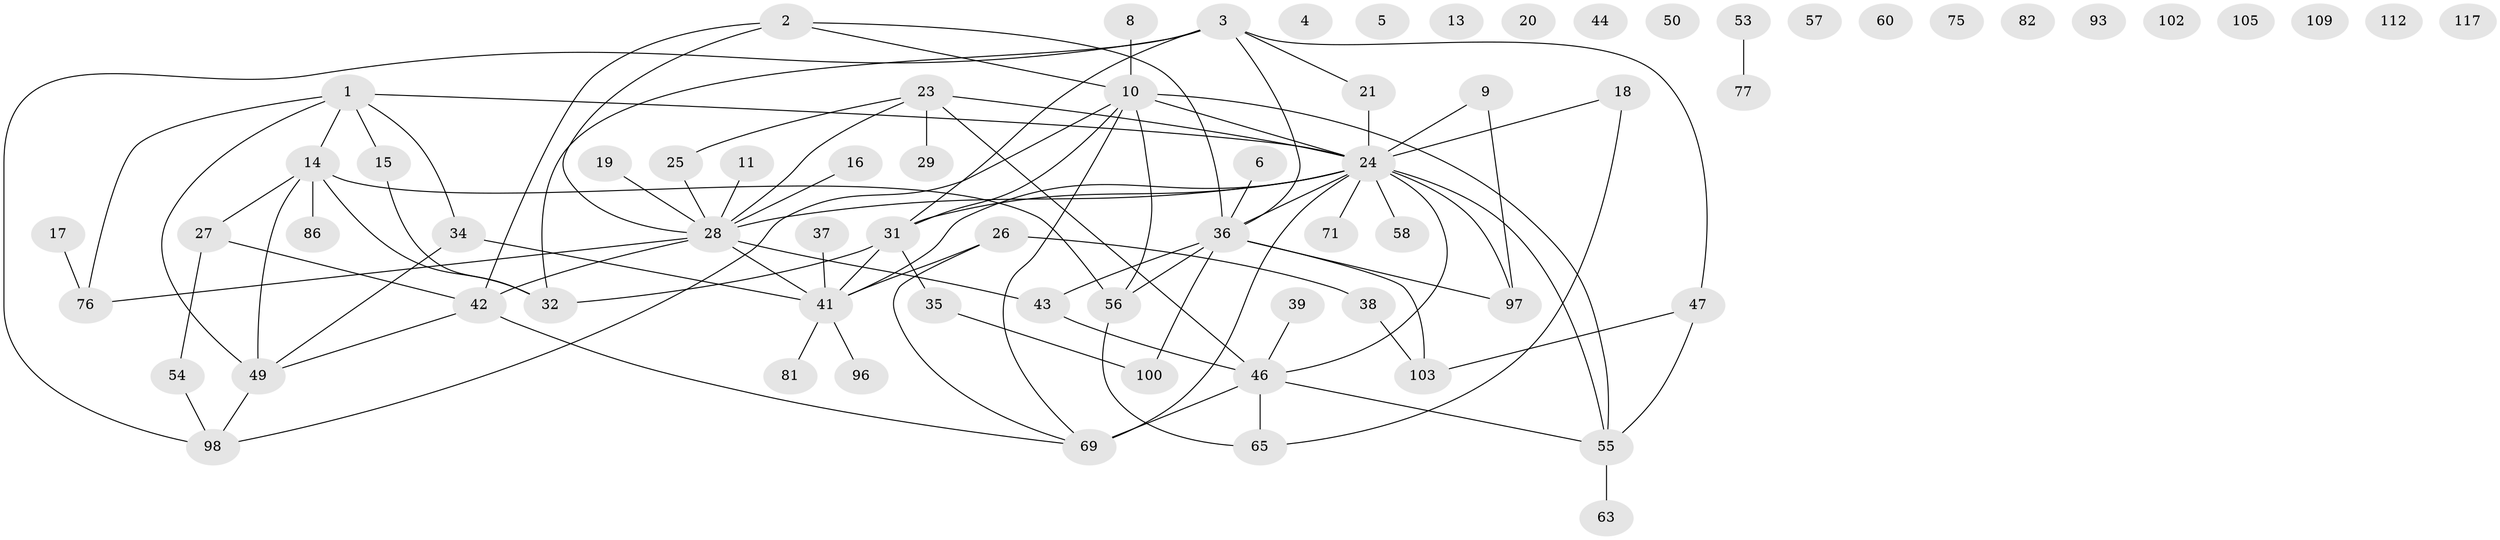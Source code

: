 // original degree distribution, {4: 0.10714285714285714, 3: 0.2714285714285714, 0: 0.10714285714285714, 1: 0.2, 2: 0.22142857142857142, 5: 0.05714285714285714, 7: 0.014285714285714285, 6: 0.02142857142857143}
// Generated by graph-tools (version 1.1) at 2025/13/03/09/25 04:13:05]
// undirected, 70 vertices, 93 edges
graph export_dot {
graph [start="1"]
  node [color=gray90,style=filled];
  1 [super="+7+87+111+61"];
  2 [super="+79+52"];
  3 [super="+66+22"];
  4;
  5;
  6;
  8;
  9;
  10 [super="+30+12"];
  11;
  13 [super="+40+134"];
  14 [super="+51"];
  15 [super="+115"];
  16;
  17;
  18 [super="+121"];
  19;
  20;
  21;
  23 [super="+67+120"];
  24 [super="+78+33+48"];
  25;
  26 [super="+62"];
  27;
  28 [super="+129+84+45"];
  29;
  31;
  32;
  34;
  35 [super="+128"];
  36 [super="+73"];
  37;
  38 [super="+124+70"];
  39;
  41 [super="+83"];
  42 [super="+99+91"];
  43 [super="+64"];
  44;
  46 [super="+130+80"];
  47 [super="+127"];
  49 [super="+110"];
  50;
  53;
  54 [super="+104"];
  55;
  56 [super="+72"];
  57;
  58;
  60;
  63;
  65;
  69 [super="+74+95+89"];
  71;
  75;
  76 [super="+85"];
  77 [super="+131"];
  81;
  82;
  86 [super="+106"];
  93;
  96;
  97 [super="+119"];
  98 [super="+101"];
  100;
  102;
  103;
  105;
  109;
  112;
  117;
  1 -- 14;
  1 -- 49;
  1 -- 34;
  1 -- 76;
  1 -- 15;
  1 -- 24;
  2 -- 36;
  2 -- 10;
  2 -- 28;
  2 -- 42;
  3 -- 98;
  3 -- 21;
  3 -- 47;
  3 -- 32;
  3 -- 31;
  3 -- 36;
  6 -- 36;
  8 -- 10;
  9 -- 24;
  9 -- 97;
  10 -- 31;
  10 -- 98;
  10 -- 69;
  10 -- 55;
  10 -- 24;
  10 -- 56;
  11 -- 28;
  14 -- 27;
  14 -- 32;
  14 -- 49;
  14 -- 86;
  14 -- 56;
  15 -- 32;
  16 -- 28;
  17 -- 76;
  18 -- 65;
  18 -- 24;
  19 -- 28;
  21 -- 24;
  23 -- 25;
  23 -- 28;
  23 -- 29;
  23 -- 24 [weight=2];
  23 -- 46;
  24 -- 31 [weight=2];
  24 -- 55;
  24 -- 97;
  24 -- 69;
  24 -- 58;
  24 -- 71;
  24 -- 41;
  24 -- 28 [weight=2];
  24 -- 46;
  24 -- 36 [weight=2];
  25 -- 28;
  26 -- 69;
  26 -- 41;
  26 -- 38;
  27 -- 42;
  27 -- 54;
  28 -- 76;
  28 -- 41;
  28 -- 43;
  28 -- 42;
  31 -- 32;
  31 -- 35;
  31 -- 41;
  34 -- 49;
  34 -- 41;
  35 -- 100;
  36 -- 43;
  36 -- 56;
  36 -- 100;
  36 -- 97;
  36 -- 103;
  37 -- 41;
  38 -- 103;
  39 -- 46;
  41 -- 96;
  41 -- 81;
  42 -- 49;
  42 -- 69;
  43 -- 46;
  46 -- 65;
  46 -- 69 [weight=2];
  46 -- 55;
  47 -- 103;
  47 -- 55;
  49 -- 98;
  53 -- 77;
  54 -- 98;
  55 -- 63;
  56 -- 65;
}
